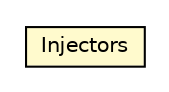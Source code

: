 #!/usr/local/bin/dot
#
# Class diagram 
# Generated by UMLGraph version 5.1 (http://www.umlgraph.org/)
#

digraph G {
	edge [fontname="Helvetica",fontsize=10,labelfontname="Helvetica",labelfontsize=10];
	node [fontname="Helvetica",fontsize=10,shape=plaintext];
	nodesep=0.25;
	ranksep=0.5;
	// org.androidtransfuse.Injectors
	c8637 [label=<<table title="org.androidtransfuse.Injectors" border="0" cellborder="1" cellspacing="0" cellpadding="2" port="p" bgcolor="lemonChiffon" href="./Injectors.html">
		<tr><td><table border="0" cellspacing="0" cellpadding="1">
<tr><td align="center" balign="center"> Injectors </td></tr>
		</table></td></tr>
		</table>>, fontname="Helvetica", fontcolor="black", fontsize=10.0];
}

